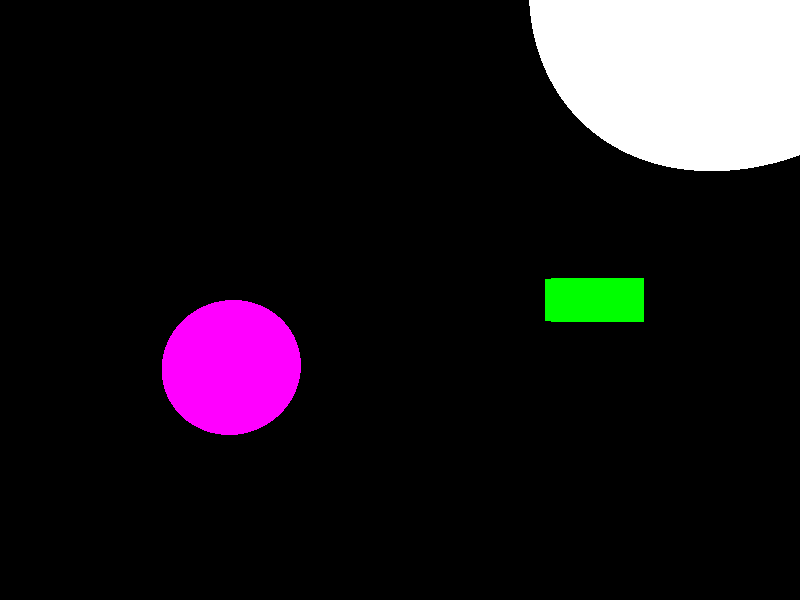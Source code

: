 // cs174, assignment 1 sample file (RIGHT HANDED)

camera {
   location  <0, 0, 14>
   up        <0,  1,  0>
   right     <1.33333, 0,  0>
   look_at   <0, 0, 0>
}


light_source {<-100, 100, 100> color rgb <1.5, 1.5, 1.5>}
//light_source {<100, 0, 0> color rgb <1.5, 1.5, 1.5>}

sphere {<-5, 5, 5>, 3
   pigment { color rgb <1.0, 1.0, 1.0>}
   finish {ambient 0.4 diffuse 0.8}
}

sphere { <5, -2, -4>, 2
   pigment { color rgb <1.0, 0.0, 1.0>}
   finish {ambient 0.2 diffuse 0.4 reflection 0.2 refraction 1.0 ior 1.333}
   translate <0, 0, 0>
}

box { <-3.5, -0.5, -0.5>, <-5.5, 0.5, 0.5>
   pigment { color rgb <0.0, 1.0, 0.0>}
   finish {ambient 0.2 diffuse 0.4 reflection 0.2 refraction 1.0 ior 1.333}
}
